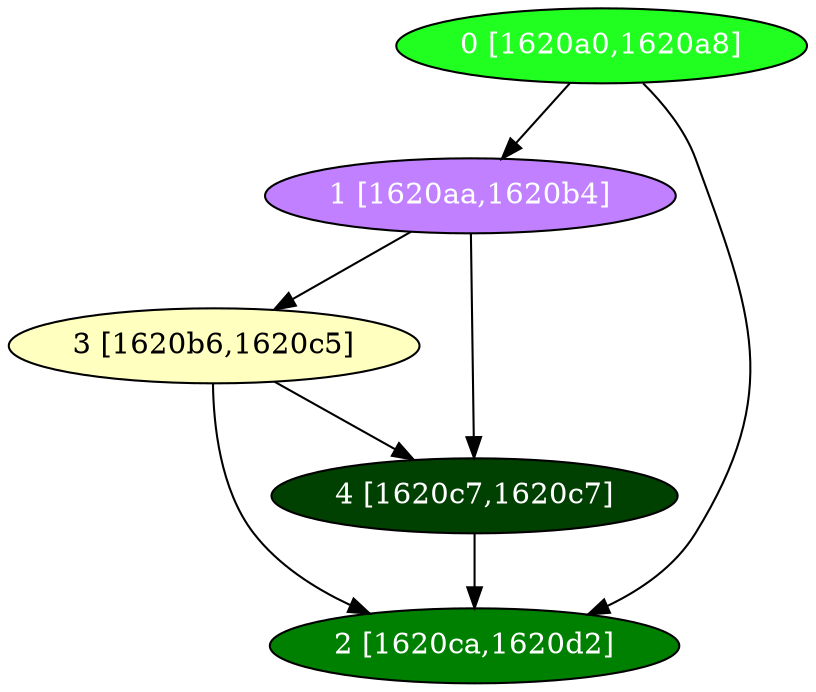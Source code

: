 diGraph libnss3{
	libnss3_0  [style=filled fillcolor="#20FF20" fontcolor="#ffffff" shape=oval label="0 [1620a0,1620a8]"]
	libnss3_1  [style=filled fillcolor="#C080FF" fontcolor="#ffffff" shape=oval label="1 [1620aa,1620b4]"]
	libnss3_2  [style=filled fillcolor="#008000" fontcolor="#ffffff" shape=oval label="2 [1620ca,1620d2]"]
	libnss3_3  [style=filled fillcolor="#FFFFC0" fontcolor="#000000" shape=oval label="3 [1620b6,1620c5]"]
	libnss3_4  [style=filled fillcolor="#004000" fontcolor="#ffffff" shape=oval label="4 [1620c7,1620c7]"]

	libnss3_0 -> libnss3_1
	libnss3_0 -> libnss3_2
	libnss3_1 -> libnss3_3
	libnss3_1 -> libnss3_4
	libnss3_3 -> libnss3_2
	libnss3_3 -> libnss3_4
	libnss3_4 -> libnss3_2
}